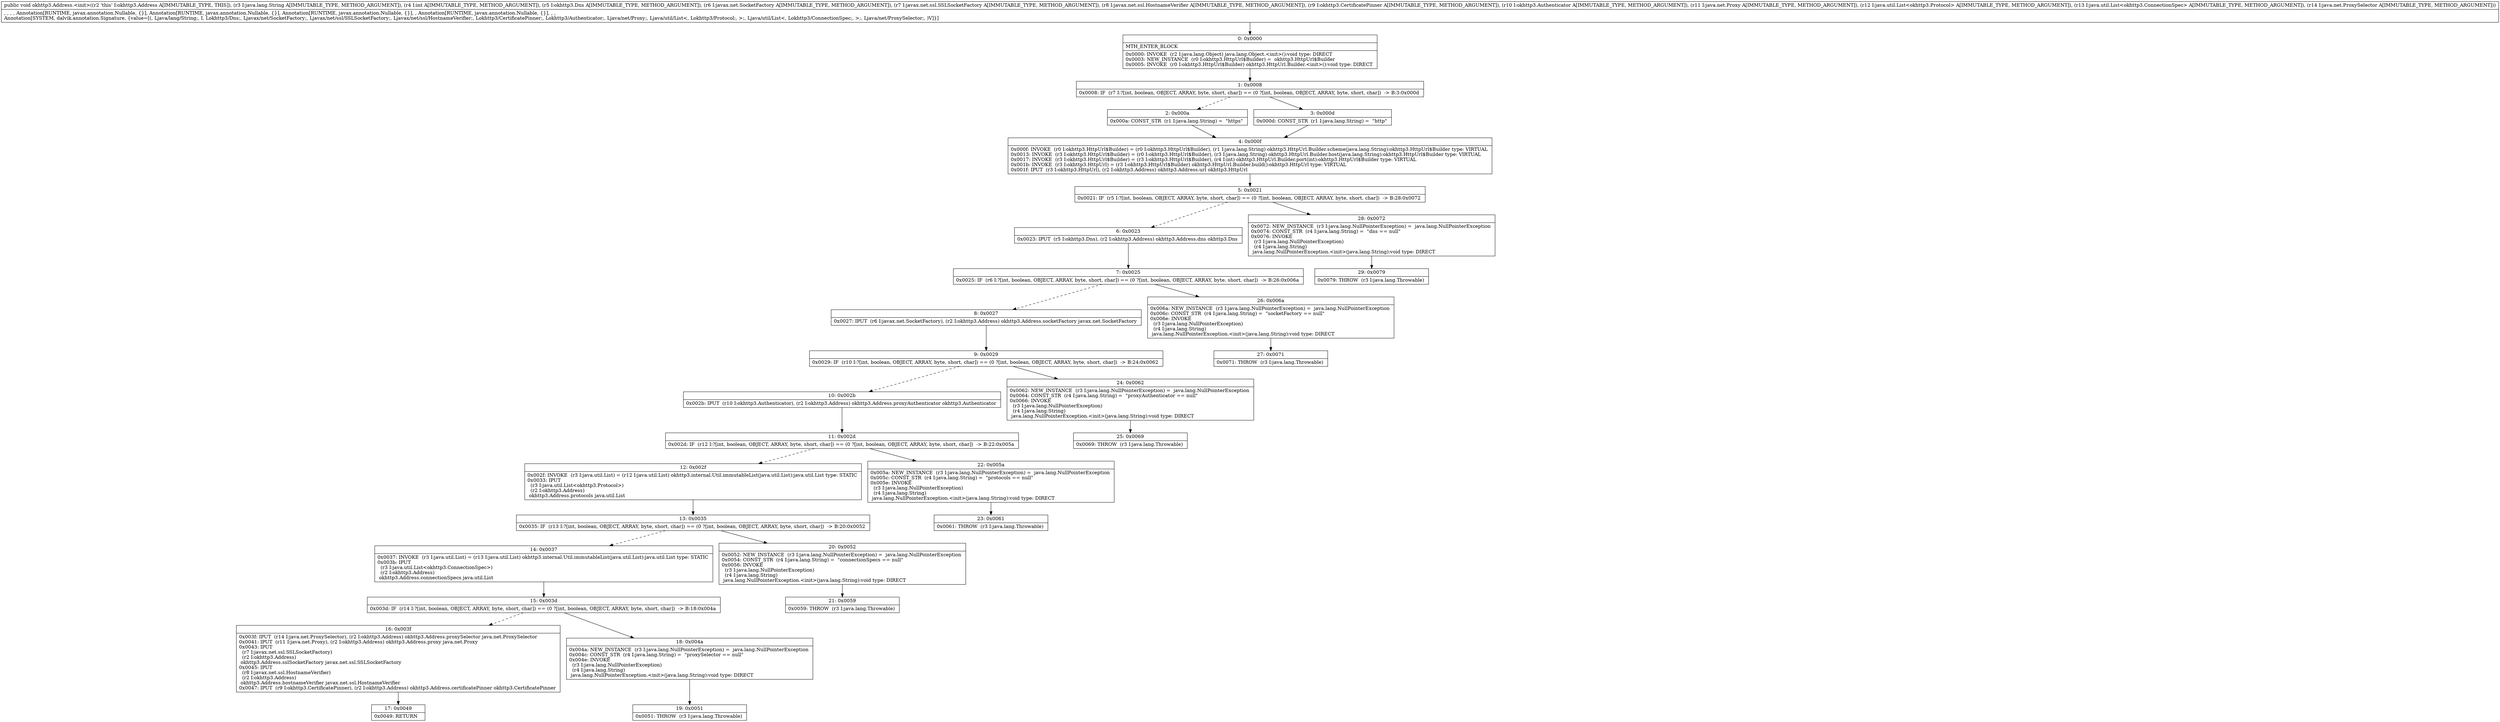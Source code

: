 digraph "CFG forokhttp3.Address.\<init\>(Ljava\/lang\/String;ILokhttp3\/Dns;Ljavax\/net\/SocketFactory;Ljavax\/net\/ssl\/SSLSocketFactory;Ljavax\/net\/ssl\/HostnameVerifier;Lokhttp3\/CertificatePinner;Lokhttp3\/Authenticator;Ljava\/net\/Proxy;Ljava\/util\/List;Ljava\/util\/List;Ljava\/net\/ProxySelector;)V" {
Node_0 [shape=record,label="{0\:\ 0x0000|MTH_ENTER_BLOCK\l|0x0000: INVOKE  (r2 I:java.lang.Object) java.lang.Object.\<init\>():void type: DIRECT \l0x0003: NEW_INSTANCE  (r0 I:okhttp3.HttpUrl$Builder) =  okhttp3.HttpUrl$Builder \l0x0005: INVOKE  (r0 I:okhttp3.HttpUrl$Builder) okhttp3.HttpUrl.Builder.\<init\>():void type: DIRECT \l}"];
Node_1 [shape=record,label="{1\:\ 0x0008|0x0008: IF  (r7 I:?[int, boolean, OBJECT, ARRAY, byte, short, char]) == (0 ?[int, boolean, OBJECT, ARRAY, byte, short, char])  \-\> B:3:0x000d \l}"];
Node_2 [shape=record,label="{2\:\ 0x000a|0x000a: CONST_STR  (r1 I:java.lang.String) =  \"https\" \l}"];
Node_3 [shape=record,label="{3\:\ 0x000d|0x000d: CONST_STR  (r1 I:java.lang.String) =  \"http\" \l}"];
Node_4 [shape=record,label="{4\:\ 0x000f|0x000f: INVOKE  (r0 I:okhttp3.HttpUrl$Builder) = (r0 I:okhttp3.HttpUrl$Builder), (r1 I:java.lang.String) okhttp3.HttpUrl.Builder.scheme(java.lang.String):okhttp3.HttpUrl$Builder type: VIRTUAL \l0x0013: INVOKE  (r3 I:okhttp3.HttpUrl$Builder) = (r0 I:okhttp3.HttpUrl$Builder), (r3 I:java.lang.String) okhttp3.HttpUrl.Builder.host(java.lang.String):okhttp3.HttpUrl$Builder type: VIRTUAL \l0x0017: INVOKE  (r3 I:okhttp3.HttpUrl$Builder) = (r3 I:okhttp3.HttpUrl$Builder), (r4 I:int) okhttp3.HttpUrl.Builder.port(int):okhttp3.HttpUrl$Builder type: VIRTUAL \l0x001b: INVOKE  (r3 I:okhttp3.HttpUrl) = (r3 I:okhttp3.HttpUrl$Builder) okhttp3.HttpUrl.Builder.build():okhttp3.HttpUrl type: VIRTUAL \l0x001f: IPUT  (r3 I:okhttp3.HttpUrl), (r2 I:okhttp3.Address) okhttp3.Address.url okhttp3.HttpUrl \l}"];
Node_5 [shape=record,label="{5\:\ 0x0021|0x0021: IF  (r5 I:?[int, boolean, OBJECT, ARRAY, byte, short, char]) == (0 ?[int, boolean, OBJECT, ARRAY, byte, short, char])  \-\> B:28:0x0072 \l}"];
Node_6 [shape=record,label="{6\:\ 0x0023|0x0023: IPUT  (r5 I:okhttp3.Dns), (r2 I:okhttp3.Address) okhttp3.Address.dns okhttp3.Dns \l}"];
Node_7 [shape=record,label="{7\:\ 0x0025|0x0025: IF  (r6 I:?[int, boolean, OBJECT, ARRAY, byte, short, char]) == (0 ?[int, boolean, OBJECT, ARRAY, byte, short, char])  \-\> B:26:0x006a \l}"];
Node_8 [shape=record,label="{8\:\ 0x0027|0x0027: IPUT  (r6 I:javax.net.SocketFactory), (r2 I:okhttp3.Address) okhttp3.Address.socketFactory javax.net.SocketFactory \l}"];
Node_9 [shape=record,label="{9\:\ 0x0029|0x0029: IF  (r10 I:?[int, boolean, OBJECT, ARRAY, byte, short, char]) == (0 ?[int, boolean, OBJECT, ARRAY, byte, short, char])  \-\> B:24:0x0062 \l}"];
Node_10 [shape=record,label="{10\:\ 0x002b|0x002b: IPUT  (r10 I:okhttp3.Authenticator), (r2 I:okhttp3.Address) okhttp3.Address.proxyAuthenticator okhttp3.Authenticator \l}"];
Node_11 [shape=record,label="{11\:\ 0x002d|0x002d: IF  (r12 I:?[int, boolean, OBJECT, ARRAY, byte, short, char]) == (0 ?[int, boolean, OBJECT, ARRAY, byte, short, char])  \-\> B:22:0x005a \l}"];
Node_12 [shape=record,label="{12\:\ 0x002f|0x002f: INVOKE  (r3 I:java.util.List) = (r12 I:java.util.List) okhttp3.internal.Util.immutableList(java.util.List):java.util.List type: STATIC \l0x0033: IPUT  \l  (r3 I:java.util.List\<okhttp3.Protocol\>)\l  (r2 I:okhttp3.Address)\l okhttp3.Address.protocols java.util.List \l}"];
Node_13 [shape=record,label="{13\:\ 0x0035|0x0035: IF  (r13 I:?[int, boolean, OBJECT, ARRAY, byte, short, char]) == (0 ?[int, boolean, OBJECT, ARRAY, byte, short, char])  \-\> B:20:0x0052 \l}"];
Node_14 [shape=record,label="{14\:\ 0x0037|0x0037: INVOKE  (r3 I:java.util.List) = (r13 I:java.util.List) okhttp3.internal.Util.immutableList(java.util.List):java.util.List type: STATIC \l0x003b: IPUT  \l  (r3 I:java.util.List\<okhttp3.ConnectionSpec\>)\l  (r2 I:okhttp3.Address)\l okhttp3.Address.connectionSpecs java.util.List \l}"];
Node_15 [shape=record,label="{15\:\ 0x003d|0x003d: IF  (r14 I:?[int, boolean, OBJECT, ARRAY, byte, short, char]) == (0 ?[int, boolean, OBJECT, ARRAY, byte, short, char])  \-\> B:18:0x004a \l}"];
Node_16 [shape=record,label="{16\:\ 0x003f|0x003f: IPUT  (r14 I:java.net.ProxySelector), (r2 I:okhttp3.Address) okhttp3.Address.proxySelector java.net.ProxySelector \l0x0041: IPUT  (r11 I:java.net.Proxy), (r2 I:okhttp3.Address) okhttp3.Address.proxy java.net.Proxy \l0x0043: IPUT  \l  (r7 I:javax.net.ssl.SSLSocketFactory)\l  (r2 I:okhttp3.Address)\l okhttp3.Address.sslSocketFactory javax.net.ssl.SSLSocketFactory \l0x0045: IPUT  \l  (r8 I:javax.net.ssl.HostnameVerifier)\l  (r2 I:okhttp3.Address)\l okhttp3.Address.hostnameVerifier javax.net.ssl.HostnameVerifier \l0x0047: IPUT  (r9 I:okhttp3.CertificatePinner), (r2 I:okhttp3.Address) okhttp3.Address.certificatePinner okhttp3.CertificatePinner \l}"];
Node_17 [shape=record,label="{17\:\ 0x0049|0x0049: RETURN   \l}"];
Node_18 [shape=record,label="{18\:\ 0x004a|0x004a: NEW_INSTANCE  (r3 I:java.lang.NullPointerException) =  java.lang.NullPointerException \l0x004c: CONST_STR  (r4 I:java.lang.String) =  \"proxySelector == null\" \l0x004e: INVOKE  \l  (r3 I:java.lang.NullPointerException)\l  (r4 I:java.lang.String)\l java.lang.NullPointerException.\<init\>(java.lang.String):void type: DIRECT \l}"];
Node_19 [shape=record,label="{19\:\ 0x0051|0x0051: THROW  (r3 I:java.lang.Throwable) \l}"];
Node_20 [shape=record,label="{20\:\ 0x0052|0x0052: NEW_INSTANCE  (r3 I:java.lang.NullPointerException) =  java.lang.NullPointerException \l0x0054: CONST_STR  (r4 I:java.lang.String) =  \"connectionSpecs == null\" \l0x0056: INVOKE  \l  (r3 I:java.lang.NullPointerException)\l  (r4 I:java.lang.String)\l java.lang.NullPointerException.\<init\>(java.lang.String):void type: DIRECT \l}"];
Node_21 [shape=record,label="{21\:\ 0x0059|0x0059: THROW  (r3 I:java.lang.Throwable) \l}"];
Node_22 [shape=record,label="{22\:\ 0x005a|0x005a: NEW_INSTANCE  (r3 I:java.lang.NullPointerException) =  java.lang.NullPointerException \l0x005c: CONST_STR  (r4 I:java.lang.String) =  \"protocols == null\" \l0x005e: INVOKE  \l  (r3 I:java.lang.NullPointerException)\l  (r4 I:java.lang.String)\l java.lang.NullPointerException.\<init\>(java.lang.String):void type: DIRECT \l}"];
Node_23 [shape=record,label="{23\:\ 0x0061|0x0061: THROW  (r3 I:java.lang.Throwable) \l}"];
Node_24 [shape=record,label="{24\:\ 0x0062|0x0062: NEW_INSTANCE  (r3 I:java.lang.NullPointerException) =  java.lang.NullPointerException \l0x0064: CONST_STR  (r4 I:java.lang.String) =  \"proxyAuthenticator == null\" \l0x0066: INVOKE  \l  (r3 I:java.lang.NullPointerException)\l  (r4 I:java.lang.String)\l java.lang.NullPointerException.\<init\>(java.lang.String):void type: DIRECT \l}"];
Node_25 [shape=record,label="{25\:\ 0x0069|0x0069: THROW  (r3 I:java.lang.Throwable) \l}"];
Node_26 [shape=record,label="{26\:\ 0x006a|0x006a: NEW_INSTANCE  (r3 I:java.lang.NullPointerException) =  java.lang.NullPointerException \l0x006c: CONST_STR  (r4 I:java.lang.String) =  \"socketFactory == null\" \l0x006e: INVOKE  \l  (r3 I:java.lang.NullPointerException)\l  (r4 I:java.lang.String)\l java.lang.NullPointerException.\<init\>(java.lang.String):void type: DIRECT \l}"];
Node_27 [shape=record,label="{27\:\ 0x0071|0x0071: THROW  (r3 I:java.lang.Throwable) \l}"];
Node_28 [shape=record,label="{28\:\ 0x0072|0x0072: NEW_INSTANCE  (r3 I:java.lang.NullPointerException) =  java.lang.NullPointerException \l0x0074: CONST_STR  (r4 I:java.lang.String) =  \"dns == null\" \l0x0076: INVOKE  \l  (r3 I:java.lang.NullPointerException)\l  (r4 I:java.lang.String)\l java.lang.NullPointerException.\<init\>(java.lang.String):void type: DIRECT \l}"];
Node_29 [shape=record,label="{29\:\ 0x0079|0x0079: THROW  (r3 I:java.lang.Throwable) \l}"];
MethodNode[shape=record,label="{public void okhttp3.Address.\<init\>((r2 'this' I:okhttp3.Address A[IMMUTABLE_TYPE, THIS]), (r3 I:java.lang.String A[IMMUTABLE_TYPE, METHOD_ARGUMENT]), (r4 I:int A[IMMUTABLE_TYPE, METHOD_ARGUMENT]), (r5 I:okhttp3.Dns A[IMMUTABLE_TYPE, METHOD_ARGUMENT]), (r6 I:javax.net.SocketFactory A[IMMUTABLE_TYPE, METHOD_ARGUMENT]), (r7 I:javax.net.ssl.SSLSocketFactory A[IMMUTABLE_TYPE, METHOD_ARGUMENT]), (r8 I:javax.net.ssl.HostnameVerifier A[IMMUTABLE_TYPE, METHOD_ARGUMENT]), (r9 I:okhttp3.CertificatePinner A[IMMUTABLE_TYPE, METHOD_ARGUMENT]), (r10 I:okhttp3.Authenticator A[IMMUTABLE_TYPE, METHOD_ARGUMENT]), (r11 I:java.net.Proxy A[IMMUTABLE_TYPE, METHOD_ARGUMENT]), (r12 I:java.util.List\<okhttp3.Protocol\> A[IMMUTABLE_TYPE, METHOD_ARGUMENT]), (r13 I:java.util.List\<okhttp3.ConnectionSpec\> A[IMMUTABLE_TYPE, METHOD_ARGUMENT]), (r14 I:java.net.ProxySelector A[IMMUTABLE_TYPE, METHOD_ARGUMENT]))  | , , , , Annotation[RUNTIME, javax.annotation.Nullable, \{\}], Annotation[RUNTIME, javax.annotation.Nullable, \{\}], Annotation[RUNTIME, javax.annotation.Nullable, \{\}], , Annotation[RUNTIME, javax.annotation.Nullable, \{\}], , , \lAnnotation[SYSTEM, dalvik.annotation.Signature, \{value=[(, Ljava\/lang\/String;, I, Lokhttp3\/Dns;, Ljavax\/net\/SocketFactory;, Ljavax\/net\/ssl\/SSLSocketFactory;, Ljavax\/net\/ssl\/HostnameVerifier;, Lokhttp3\/CertificatePinner;, Lokhttp3\/Authenticator;, Ljava\/net\/Proxy;, Ljava\/util\/List\<, Lokhttp3\/Protocol;, \>;, Ljava\/util\/List\<, Lokhttp3\/ConnectionSpec;, \>;, Ljava\/net\/ProxySelector;, )V]\}]\l}"];
MethodNode -> Node_0;
Node_0 -> Node_1;
Node_1 -> Node_2[style=dashed];
Node_1 -> Node_3;
Node_2 -> Node_4;
Node_3 -> Node_4;
Node_4 -> Node_5;
Node_5 -> Node_6[style=dashed];
Node_5 -> Node_28;
Node_6 -> Node_7;
Node_7 -> Node_8[style=dashed];
Node_7 -> Node_26;
Node_8 -> Node_9;
Node_9 -> Node_10[style=dashed];
Node_9 -> Node_24;
Node_10 -> Node_11;
Node_11 -> Node_12[style=dashed];
Node_11 -> Node_22;
Node_12 -> Node_13;
Node_13 -> Node_14[style=dashed];
Node_13 -> Node_20;
Node_14 -> Node_15;
Node_15 -> Node_16[style=dashed];
Node_15 -> Node_18;
Node_16 -> Node_17;
Node_18 -> Node_19;
Node_20 -> Node_21;
Node_22 -> Node_23;
Node_24 -> Node_25;
Node_26 -> Node_27;
Node_28 -> Node_29;
}

